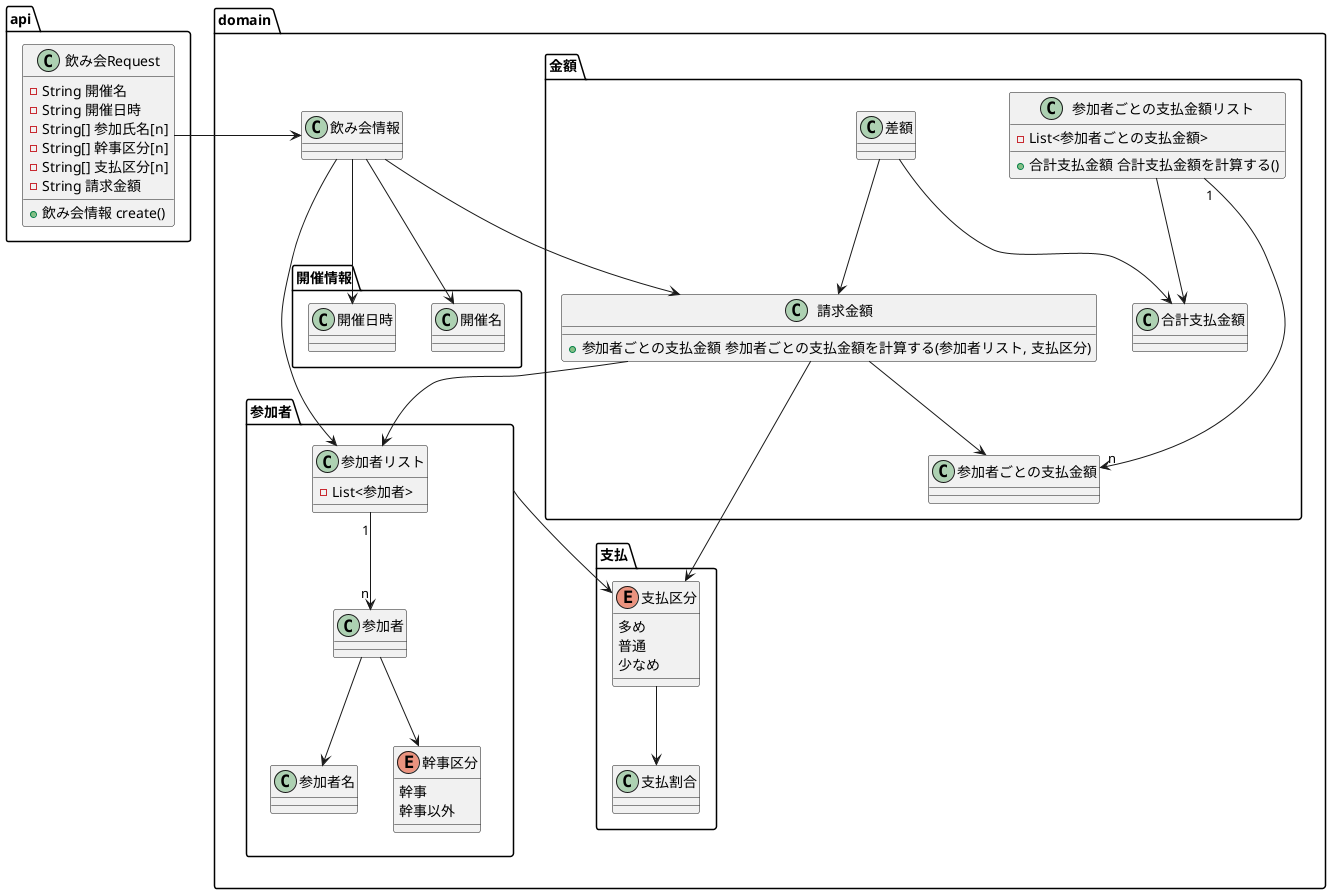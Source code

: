 @startuml

package api {
    class 飲み会Request {
        - String 開催名
        - String 開催日時
        - String[] 参加氏名[n]
        - String[] 幹事区分[n]
        - String[] 支払区分[n]
        - String 請求金額
        + 飲み会情報 create()
    }
}

package domain {
    class 飲み会情報 {
    }
    package 開催情報 {
        class 開催名 {
        }
        class 開催日時 {
        }
    }

    package 参加者 {

        class 参加者リスト {
            - List<参加者>
        }
        class 参加者 {
        }
        class 参加者名 {
        }
        enum 幹事区分 {
            幹事
            幹事以外
        }

        参加者リスト "1" --> "n" 参加者
        参加者 --> 参加者名
        参加者 --> 幹事区分
    }

    package 支払 {
        enum 支払区分 {
            多め
            普通
            少なめ
        }
        class 支払割合 {
        }

        支払区分 --> 支払割合
    }

    package 金額 {
        class 合計支払金額 {
        }
        class 参加者ごとの支払金額リスト {
            - List<参加者ごとの支払金額>
            + 合計支払金額 合計支払金額を計算する()
        }
        class 参加者ごとの支払金額 {
        }
        class 請求金額 {
            + 参加者ごとの支払金額 参加者ごとの支払金額を計算する(参加者リスト, 支払区分)
        }
        class 差額 {
        }
        差額 --> 合計支払金額
        差額 --> 請求金額
        請求金額 --> 参加者ごとの支払金額
        参加者ごとの支払金額リスト "1" --> "n" 参加者ごとの支払金額
        参加者ごとの支払金額リスト --> 合計支払金額
    }

    参加者 --> 支払区分
    飲み会情報 --> 開催名
    飲み会情報 --> 開催日時
    飲み会情報 --> 参加者リスト
    飲み会情報 --> 請求金額
    請求金額 --> 参加者リスト
    請求金額 --> 支払区分
}

飲み会Request -> 飲み会情報

@enduml